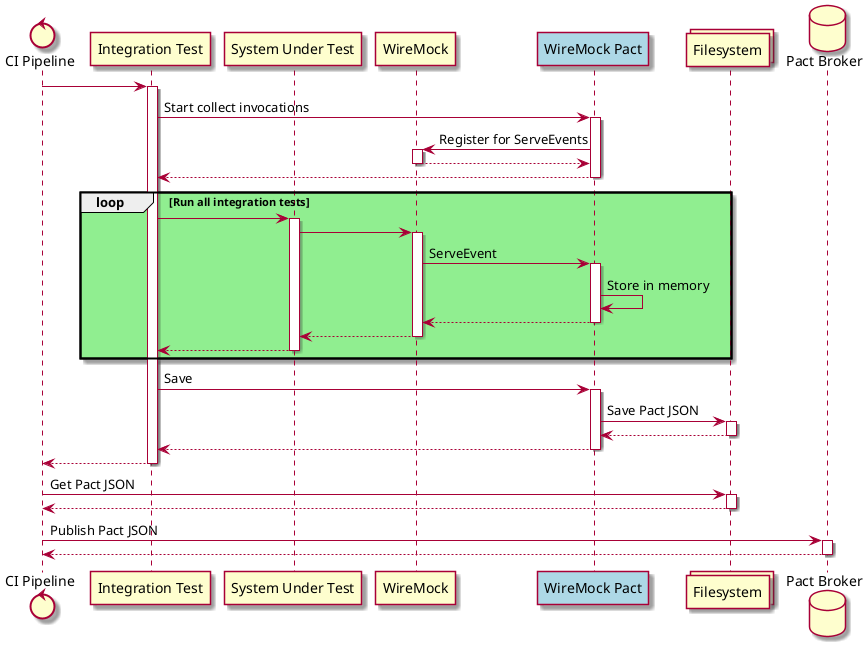 
@startuml pact-with-wiremock
skin rose

Control "CI Pipeline" as CI

participant "Integration Test" as IT
participant "System Under Test" as SUT
participant "WireMock" as WM
participant "WireMock Pact" as WMP #LightBlue

Collections "Filesystem" as FS
database "Pact Broker" as BROKER

CI -> IT
activate IT
    IT -> WMP: Start collect invocations
    activate WMP
        WMP -> WM: Register for ServeEvents
        activate WM
            WM --> WMP
        deactivate WM
        WMP --> IT
    deactivate WMP

    loop #LightGreen Run all integration tests
    IT -> SUT
    activate SUT
        SUT -> WM
        activate WM
            WM -> WMP: ServeEvent
            activate WMP
                WMP -> WMP: Store in memory
                WMP --> WM
            deactivate WMP
            WM --> SUT
        deactivate WM
        SUT --> IT
    deactivate SUT
    end

    IT -> WMP: Save
    activate WMP
        WMP -> FS: Save Pact JSON
        activate FS
            FS --> WMP
        deactivate FS
        WMP --> IT
    deactivate WMP

    IT --> CI
deactivate IT

CI -> FS: Get Pact JSON
activate FS
    FS --> CI
deactivate FS

CI -> BROKER: Publish Pact JSON
activate BROKER
    BROKER --> CI
deactivate BROKER
@enduml